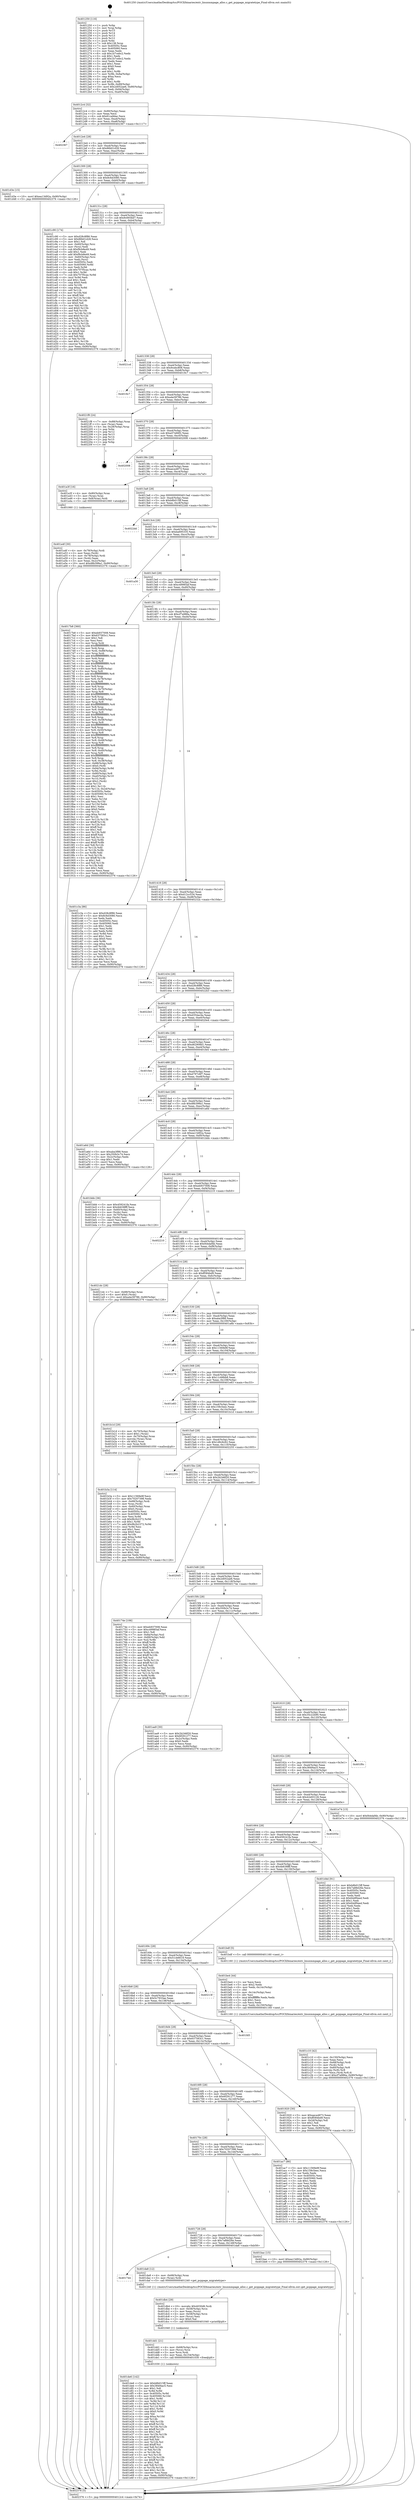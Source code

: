 digraph "0x401250" {
  label = "0x401250 (/mnt/c/Users/mathe/Desktop/tcc/POCII/binaries/extr_linuxmmpage_alloc.c_get_pcppage_migratetype_Final-ollvm.out::main(0))"
  labelloc = "t"
  node[shape=record]

  Entry [label="",width=0.3,height=0.3,shape=circle,fillcolor=black,style=filled]
  "0x4012c4" [label="{
     0x4012c4 [32]\l
     | [instrs]\l
     &nbsp;&nbsp;0x4012c4 \<+6\>: mov -0x90(%rbp),%eax\l
     &nbsp;&nbsp;0x4012ca \<+2\>: mov %eax,%ecx\l
     &nbsp;&nbsp;0x4012cc \<+6\>: sub $0x81ca9dac,%ecx\l
     &nbsp;&nbsp;0x4012d2 \<+6\>: mov %eax,-0xa4(%rbp)\l
     &nbsp;&nbsp;0x4012d8 \<+6\>: mov %ecx,-0xa8(%rbp)\l
     &nbsp;&nbsp;0x4012de \<+6\>: je 0000000000402367 \<main+0x1117\>\l
  }"]
  "0x402367" [label="{
     0x402367\l
  }", style=dashed]
  "0x4012e4" [label="{
     0x4012e4 [28]\l
     | [instrs]\l
     &nbsp;&nbsp;0x4012e4 \<+5\>: jmp 00000000004012e9 \<main+0x99\>\l
     &nbsp;&nbsp;0x4012e9 \<+6\>: mov -0xa4(%rbp),%eax\l
     &nbsp;&nbsp;0x4012ef \<+5\>: sub $0x86b01d28,%eax\l
     &nbsp;&nbsp;0x4012f4 \<+6\>: mov %eax,-0xac(%rbp)\l
     &nbsp;&nbsp;0x4012fa \<+6\>: je 0000000000401d3e \<main+0xaee\>\l
  }"]
  Exit [label="",width=0.3,height=0.3,shape=circle,fillcolor=black,style=filled,peripheries=2]
  "0x401d3e" [label="{
     0x401d3e [15]\l
     | [instrs]\l
     &nbsp;&nbsp;0x401d3e \<+10\>: movl $0xea13d92a,-0x90(%rbp)\l
     &nbsp;&nbsp;0x401d48 \<+5\>: jmp 0000000000402376 \<main+0x1126\>\l
  }"]
  "0x401300" [label="{
     0x401300 [28]\l
     | [instrs]\l
     &nbsp;&nbsp;0x401300 \<+5\>: jmp 0000000000401305 \<main+0xb5\>\l
     &nbsp;&nbsp;0x401305 \<+6\>: mov -0xa4(%rbp),%eax\l
     &nbsp;&nbsp;0x40130b \<+5\>: sub $0x8c6d3080,%eax\l
     &nbsp;&nbsp;0x401310 \<+6\>: mov %eax,-0xb0(%rbp)\l
     &nbsp;&nbsp;0x401316 \<+6\>: je 0000000000401c90 \<main+0xa40\>\l
  }"]
  "0x401de6" [label="{
     0x401de6 [142]\l
     | [instrs]\l
     &nbsp;&nbsp;0x401de6 \<+5\>: mov $0xb8b015ff,%eax\l
     &nbsp;&nbsp;0x401deb \<+5\>: mov $0x384f4ac5,%esi\l
     &nbsp;&nbsp;0x401df0 \<+2\>: mov $0x1,%dl\l
     &nbsp;&nbsp;0x401df2 \<+3\>: xor %r8d,%r8d\l
     &nbsp;&nbsp;0x401df5 \<+8\>: mov 0x40505c,%r9d\l
     &nbsp;&nbsp;0x401dfd \<+8\>: mov 0x405060,%r10d\l
     &nbsp;&nbsp;0x401e05 \<+4\>: sub $0x1,%r8d\l
     &nbsp;&nbsp;0x401e09 \<+3\>: mov %r9d,%r11d\l
     &nbsp;&nbsp;0x401e0c \<+3\>: add %r8d,%r11d\l
     &nbsp;&nbsp;0x401e0f \<+4\>: imul %r11d,%r9d\l
     &nbsp;&nbsp;0x401e13 \<+4\>: and $0x1,%r9d\l
     &nbsp;&nbsp;0x401e17 \<+4\>: cmp $0x0,%r9d\l
     &nbsp;&nbsp;0x401e1b \<+3\>: sete %bl\l
     &nbsp;&nbsp;0x401e1e \<+4\>: cmp $0xa,%r10d\l
     &nbsp;&nbsp;0x401e22 \<+4\>: setl %r14b\l
     &nbsp;&nbsp;0x401e26 \<+3\>: mov %bl,%r15b\l
     &nbsp;&nbsp;0x401e29 \<+4\>: xor $0xff,%r15b\l
     &nbsp;&nbsp;0x401e2d \<+3\>: mov %r14b,%r12b\l
     &nbsp;&nbsp;0x401e30 \<+4\>: xor $0xff,%r12b\l
     &nbsp;&nbsp;0x401e34 \<+3\>: xor $0x1,%dl\l
     &nbsp;&nbsp;0x401e37 \<+3\>: mov %r15b,%r13b\l
     &nbsp;&nbsp;0x401e3a \<+4\>: and $0xff,%r13b\l
     &nbsp;&nbsp;0x401e3e \<+2\>: and %dl,%bl\l
     &nbsp;&nbsp;0x401e40 \<+3\>: mov %r12b,%cl\l
     &nbsp;&nbsp;0x401e43 \<+3\>: and $0xff,%cl\l
     &nbsp;&nbsp;0x401e46 \<+3\>: and %dl,%r14b\l
     &nbsp;&nbsp;0x401e49 \<+3\>: or %bl,%r13b\l
     &nbsp;&nbsp;0x401e4c \<+3\>: or %r14b,%cl\l
     &nbsp;&nbsp;0x401e4f \<+3\>: xor %cl,%r13b\l
     &nbsp;&nbsp;0x401e52 \<+3\>: or %r12b,%r15b\l
     &nbsp;&nbsp;0x401e55 \<+4\>: xor $0xff,%r15b\l
     &nbsp;&nbsp;0x401e59 \<+3\>: or $0x1,%dl\l
     &nbsp;&nbsp;0x401e5c \<+3\>: and %dl,%r15b\l
     &nbsp;&nbsp;0x401e5f \<+3\>: or %r15b,%r13b\l
     &nbsp;&nbsp;0x401e62 \<+4\>: test $0x1,%r13b\l
     &nbsp;&nbsp;0x401e66 \<+3\>: cmovne %esi,%eax\l
     &nbsp;&nbsp;0x401e69 \<+6\>: mov %eax,-0x90(%rbp)\l
     &nbsp;&nbsp;0x401e6f \<+5\>: jmp 0000000000402376 \<main+0x1126\>\l
  }"]
  "0x401c90" [label="{
     0x401c90 [174]\l
     | [instrs]\l
     &nbsp;&nbsp;0x401c90 \<+5\>: mov $0xd28c8f86,%eax\l
     &nbsp;&nbsp;0x401c95 \<+5\>: mov $0x86b01d28,%ecx\l
     &nbsp;&nbsp;0x401c9a \<+2\>: mov $0x1,%dl\l
     &nbsp;&nbsp;0x401c9c \<+4\>: mov -0x60(%rbp),%rsi\l
     &nbsp;&nbsp;0x401ca0 \<+2\>: mov (%rsi),%edi\l
     &nbsp;&nbsp;0x401ca2 \<+6\>: sub $0xf9cb8e49,%edi\l
     &nbsp;&nbsp;0x401ca8 \<+3\>: add $0x1,%edi\l
     &nbsp;&nbsp;0x401cab \<+6\>: add $0xf9cb8e49,%edi\l
     &nbsp;&nbsp;0x401cb1 \<+4\>: mov -0x60(%rbp),%rsi\l
     &nbsp;&nbsp;0x401cb5 \<+2\>: mov %edi,(%rsi)\l
     &nbsp;&nbsp;0x401cb7 \<+7\>: mov 0x40505c,%edi\l
     &nbsp;&nbsp;0x401cbe \<+8\>: mov 0x405060,%r8d\l
     &nbsp;&nbsp;0x401cc6 \<+3\>: mov %edi,%r9d\l
     &nbsp;&nbsp;0x401cc9 \<+7\>: add $0x707f5cac,%r9d\l
     &nbsp;&nbsp;0x401cd0 \<+4\>: sub $0x1,%r9d\l
     &nbsp;&nbsp;0x401cd4 \<+7\>: sub $0x707f5cac,%r9d\l
     &nbsp;&nbsp;0x401cdb \<+4\>: imul %r9d,%edi\l
     &nbsp;&nbsp;0x401cdf \<+3\>: and $0x1,%edi\l
     &nbsp;&nbsp;0x401ce2 \<+3\>: cmp $0x0,%edi\l
     &nbsp;&nbsp;0x401ce5 \<+4\>: sete %r10b\l
     &nbsp;&nbsp;0x401ce9 \<+4\>: cmp $0xa,%r8d\l
     &nbsp;&nbsp;0x401ced \<+4\>: setl %r11b\l
     &nbsp;&nbsp;0x401cf1 \<+3\>: mov %r10b,%bl\l
     &nbsp;&nbsp;0x401cf4 \<+3\>: xor $0xff,%bl\l
     &nbsp;&nbsp;0x401cf7 \<+3\>: mov %r11b,%r14b\l
     &nbsp;&nbsp;0x401cfa \<+4\>: xor $0xff,%r14b\l
     &nbsp;&nbsp;0x401cfe \<+3\>: xor $0x0,%dl\l
     &nbsp;&nbsp;0x401d01 \<+3\>: mov %bl,%r15b\l
     &nbsp;&nbsp;0x401d04 \<+4\>: and $0x0,%r15b\l
     &nbsp;&nbsp;0x401d08 \<+3\>: and %dl,%r10b\l
     &nbsp;&nbsp;0x401d0b \<+3\>: mov %r14b,%r12b\l
     &nbsp;&nbsp;0x401d0e \<+4\>: and $0x0,%r12b\l
     &nbsp;&nbsp;0x401d12 \<+3\>: and %dl,%r11b\l
     &nbsp;&nbsp;0x401d15 \<+3\>: or %r10b,%r15b\l
     &nbsp;&nbsp;0x401d18 \<+3\>: or %r11b,%r12b\l
     &nbsp;&nbsp;0x401d1b \<+3\>: xor %r12b,%r15b\l
     &nbsp;&nbsp;0x401d1e \<+3\>: or %r14b,%bl\l
     &nbsp;&nbsp;0x401d21 \<+3\>: xor $0xff,%bl\l
     &nbsp;&nbsp;0x401d24 \<+3\>: or $0x0,%dl\l
     &nbsp;&nbsp;0x401d27 \<+2\>: and %dl,%bl\l
     &nbsp;&nbsp;0x401d29 \<+3\>: or %bl,%r15b\l
     &nbsp;&nbsp;0x401d2c \<+4\>: test $0x1,%r15b\l
     &nbsp;&nbsp;0x401d30 \<+3\>: cmovne %ecx,%eax\l
     &nbsp;&nbsp;0x401d33 \<+6\>: mov %eax,-0x90(%rbp)\l
     &nbsp;&nbsp;0x401d39 \<+5\>: jmp 0000000000402376 \<main+0x1126\>\l
  }"]
  "0x40131c" [label="{
     0x40131c [28]\l
     | [instrs]\l
     &nbsp;&nbsp;0x40131c \<+5\>: jmp 0000000000401321 \<main+0xd1\>\l
     &nbsp;&nbsp;0x401321 \<+6\>: mov -0xa4(%rbp),%eax\l
     &nbsp;&nbsp;0x401327 \<+5\>: sub $0x9c693bd7,%eax\l
     &nbsp;&nbsp;0x40132c \<+6\>: mov %eax,-0xb4(%rbp)\l
     &nbsp;&nbsp;0x401332 \<+6\>: je 00000000004021cd \<main+0xf7d\>\l
  }"]
  "0x401dd1" [label="{
     0x401dd1 [21]\l
     | [instrs]\l
     &nbsp;&nbsp;0x401dd1 \<+4\>: mov -0x68(%rbp),%rcx\l
     &nbsp;&nbsp;0x401dd5 \<+3\>: mov (%rcx),%rcx\l
     &nbsp;&nbsp;0x401dd8 \<+3\>: mov %rcx,%rdi\l
     &nbsp;&nbsp;0x401ddb \<+6\>: mov %eax,-0x154(%rbp)\l
     &nbsp;&nbsp;0x401de1 \<+5\>: call 0000000000401030 \<free@plt\>\l
     | [calls]\l
     &nbsp;&nbsp;0x401030 \{1\} (unknown)\l
  }"]
  "0x4021cd" [label="{
     0x4021cd\l
  }", style=dashed]
  "0x401338" [label="{
     0x401338 [28]\l
     | [instrs]\l
     &nbsp;&nbsp;0x401338 \<+5\>: jmp 000000000040133d \<main+0xed\>\l
     &nbsp;&nbsp;0x40133d \<+6\>: mov -0xa4(%rbp),%eax\l
     &nbsp;&nbsp;0x401343 \<+5\>: sub $0x9cebc808,%eax\l
     &nbsp;&nbsp;0x401348 \<+6\>: mov %eax,-0xb8(%rbp)\l
     &nbsp;&nbsp;0x40134e \<+6\>: je 00000000004019c7 \<main+0x777\>\l
  }"]
  "0x401db4" [label="{
     0x401db4 [29]\l
     | [instrs]\l
     &nbsp;&nbsp;0x401db4 \<+10\>: movabs $0x4030d6,%rdi\l
     &nbsp;&nbsp;0x401dbe \<+4\>: mov -0x58(%rbp),%rcx\l
     &nbsp;&nbsp;0x401dc2 \<+2\>: mov %eax,(%rcx)\l
     &nbsp;&nbsp;0x401dc4 \<+4\>: mov -0x58(%rbp),%rcx\l
     &nbsp;&nbsp;0x401dc8 \<+2\>: mov (%rcx),%esi\l
     &nbsp;&nbsp;0x401dca \<+2\>: mov $0x0,%al\l
     &nbsp;&nbsp;0x401dcc \<+5\>: call 0000000000401040 \<printf@plt\>\l
     | [calls]\l
     &nbsp;&nbsp;0x401040 \{1\} (unknown)\l
  }"]
  "0x4019c7" [label="{
     0x4019c7\l
  }", style=dashed]
  "0x401354" [label="{
     0x401354 [28]\l
     | [instrs]\l
     &nbsp;&nbsp;0x401354 \<+5\>: jmp 0000000000401359 \<main+0x109\>\l
     &nbsp;&nbsp;0x401359 \<+6\>: mov -0xa4(%rbp),%eax\l
     &nbsp;&nbsp;0x40135f \<+5\>: sub $0xa4e39786,%eax\l
     &nbsp;&nbsp;0x401364 \<+6\>: mov %eax,-0xbc(%rbp)\l
     &nbsp;&nbsp;0x40136a \<+6\>: je 00000000004021f8 \<main+0xfa8\>\l
  }"]
  "0x401744" [label="{
     0x401744\l
  }", style=dashed]
  "0x4021f8" [label="{
     0x4021f8 [24]\l
     | [instrs]\l
     &nbsp;&nbsp;0x4021f8 \<+7\>: mov -0x88(%rbp),%rax\l
     &nbsp;&nbsp;0x4021ff \<+2\>: mov (%rax),%eax\l
     &nbsp;&nbsp;0x402201 \<+4\>: lea -0x28(%rbp),%rsp\l
     &nbsp;&nbsp;0x402205 \<+1\>: pop %rbx\l
     &nbsp;&nbsp;0x402206 \<+2\>: pop %r12\l
     &nbsp;&nbsp;0x402208 \<+2\>: pop %r13\l
     &nbsp;&nbsp;0x40220a \<+2\>: pop %r14\l
     &nbsp;&nbsp;0x40220c \<+2\>: pop %r15\l
     &nbsp;&nbsp;0x40220e \<+1\>: pop %rbp\l
     &nbsp;&nbsp;0x40220f \<+1\>: ret\l
  }"]
  "0x401370" [label="{
     0x401370 [28]\l
     | [instrs]\l
     &nbsp;&nbsp;0x401370 \<+5\>: jmp 0000000000401375 \<main+0x125\>\l
     &nbsp;&nbsp;0x401375 \<+6\>: mov -0xa4(%rbp),%eax\l
     &nbsp;&nbsp;0x40137b \<+5\>: sub $0xa57e66f2,%eax\l
     &nbsp;&nbsp;0x401380 \<+6\>: mov %eax,-0xc0(%rbp)\l
     &nbsp;&nbsp;0x401386 \<+6\>: je 0000000000402008 \<main+0xdb8\>\l
  }"]
  "0x401da8" [label="{
     0x401da8 [12]\l
     | [instrs]\l
     &nbsp;&nbsp;0x401da8 \<+4\>: mov -0x68(%rbp),%rax\l
     &nbsp;&nbsp;0x401dac \<+3\>: mov (%rax),%rdi\l
     &nbsp;&nbsp;0x401daf \<+5\>: call 0000000000401240 \<get_pcppage_migratetype\>\l
     | [calls]\l
     &nbsp;&nbsp;0x401240 \{1\} (/mnt/c/Users/mathe/Desktop/tcc/POCII/binaries/extr_linuxmmpage_alloc.c_get_pcppage_migratetype_Final-ollvm.out::get_pcppage_migratetype)\l
  }"]
  "0x402008" [label="{
     0x402008\l
  }", style=dashed]
  "0x40138c" [label="{
     0x40138c [28]\l
     | [instrs]\l
     &nbsp;&nbsp;0x40138c \<+5\>: jmp 0000000000401391 \<main+0x141\>\l
     &nbsp;&nbsp;0x401391 \<+6\>: mov -0xa4(%rbp),%eax\l
     &nbsp;&nbsp;0x401397 \<+5\>: sub $0xaeca4873,%eax\l
     &nbsp;&nbsp;0x40139c \<+6\>: mov %eax,-0xc4(%rbp)\l
     &nbsp;&nbsp;0x4013a2 \<+6\>: je 0000000000401a3f \<main+0x7ef\>\l
  }"]
  "0x401c10" [label="{
     0x401c10 [42]\l
     | [instrs]\l
     &nbsp;&nbsp;0x401c10 \<+6\>: mov -0x150(%rbp),%ecx\l
     &nbsp;&nbsp;0x401c16 \<+3\>: imul %eax,%ecx\l
     &nbsp;&nbsp;0x401c19 \<+4\>: mov -0x68(%rbp),%rdi\l
     &nbsp;&nbsp;0x401c1d \<+3\>: mov (%rdi),%rdi\l
     &nbsp;&nbsp;0x401c20 \<+4\>: mov -0x60(%rbp),%r8\l
     &nbsp;&nbsp;0x401c24 \<+3\>: movslq (%r8),%r8\l
     &nbsp;&nbsp;0x401c27 \<+4\>: mov %ecx,(%rdi,%r8,4)\l
     &nbsp;&nbsp;0x401c2b \<+10\>: movl $0xcf7a986a,-0x90(%rbp)\l
     &nbsp;&nbsp;0x401c35 \<+5\>: jmp 0000000000402376 \<main+0x1126\>\l
  }"]
  "0x401a3f" [label="{
     0x401a3f [16]\l
     | [instrs]\l
     &nbsp;&nbsp;0x401a3f \<+4\>: mov -0x80(%rbp),%rax\l
     &nbsp;&nbsp;0x401a43 \<+3\>: mov (%rax),%rax\l
     &nbsp;&nbsp;0x401a46 \<+4\>: mov 0x8(%rax),%rdi\l
     &nbsp;&nbsp;0x401a4a \<+5\>: call 0000000000401060 \<atoi@plt\>\l
     | [calls]\l
     &nbsp;&nbsp;0x401060 \{1\} (unknown)\l
  }"]
  "0x4013a8" [label="{
     0x4013a8 [28]\l
     | [instrs]\l
     &nbsp;&nbsp;0x4013a8 \<+5\>: jmp 00000000004013ad \<main+0x15d\>\l
     &nbsp;&nbsp;0x4013ad \<+6\>: mov -0xa4(%rbp),%eax\l
     &nbsp;&nbsp;0x4013b3 \<+5\>: sub $0xb8b015ff,%eax\l
     &nbsp;&nbsp;0x4013b8 \<+6\>: mov %eax,-0xc8(%rbp)\l
     &nbsp;&nbsp;0x4013be \<+6\>: je 00000000004022dd \<main+0x108d\>\l
  }"]
  "0x401be4" [label="{
     0x401be4 [44]\l
     | [instrs]\l
     &nbsp;&nbsp;0x401be4 \<+2\>: xor %ecx,%ecx\l
     &nbsp;&nbsp;0x401be6 \<+5\>: mov $0x2,%edx\l
     &nbsp;&nbsp;0x401beb \<+6\>: mov %edx,-0x14c(%rbp)\l
     &nbsp;&nbsp;0x401bf1 \<+1\>: cltd\l
     &nbsp;&nbsp;0x401bf2 \<+6\>: mov -0x14c(%rbp),%esi\l
     &nbsp;&nbsp;0x401bf8 \<+2\>: idiv %esi\l
     &nbsp;&nbsp;0x401bfa \<+6\>: imul $0xfffffffe,%edx,%edx\l
     &nbsp;&nbsp;0x401c00 \<+3\>: sub $0x1,%ecx\l
     &nbsp;&nbsp;0x401c03 \<+2\>: sub %ecx,%edx\l
     &nbsp;&nbsp;0x401c05 \<+6\>: mov %edx,-0x150(%rbp)\l
     &nbsp;&nbsp;0x401c0b \<+5\>: call 0000000000401160 \<next_i\>\l
     | [calls]\l
     &nbsp;&nbsp;0x401160 \{1\} (/mnt/c/Users/mathe/Desktop/tcc/POCII/binaries/extr_linuxmmpage_alloc.c_get_pcppage_migratetype_Final-ollvm.out::next_i)\l
  }"]
  "0x4022dd" [label="{
     0x4022dd\l
  }", style=dashed]
  "0x4013c4" [label="{
     0x4013c4 [28]\l
     | [instrs]\l
     &nbsp;&nbsp;0x4013c4 \<+5\>: jmp 00000000004013c9 \<main+0x179\>\l
     &nbsp;&nbsp;0x4013c9 \<+6\>: mov -0xa4(%rbp),%eax\l
     &nbsp;&nbsp;0x4013cf \<+5\>: sub $0xba695335,%eax\l
     &nbsp;&nbsp;0x4013d4 \<+6\>: mov %eax,-0xcc(%rbp)\l
     &nbsp;&nbsp;0x4013da \<+6\>: je 0000000000401a30 \<main+0x7e0\>\l
  }"]
  "0x401728" [label="{
     0x401728 [28]\l
     | [instrs]\l
     &nbsp;&nbsp;0x401728 \<+5\>: jmp 000000000040172d \<main+0x4dd\>\l
     &nbsp;&nbsp;0x40172d \<+6\>: mov -0xa4(%rbp),%eax\l
     &nbsp;&nbsp;0x401733 \<+5\>: sub $0x7a88d26e,%eax\l
     &nbsp;&nbsp;0x401738 \<+6\>: mov %eax,-0x148(%rbp)\l
     &nbsp;&nbsp;0x40173e \<+6\>: je 0000000000401da8 \<main+0xb58\>\l
  }"]
  "0x401a30" [label="{
     0x401a30\l
  }", style=dashed]
  "0x4013e0" [label="{
     0x4013e0 [28]\l
     | [instrs]\l
     &nbsp;&nbsp;0x4013e0 \<+5\>: jmp 00000000004013e5 \<main+0x195\>\l
     &nbsp;&nbsp;0x4013e5 \<+6\>: mov -0xa4(%rbp),%eax\l
     &nbsp;&nbsp;0x4013eb \<+5\>: sub $0xc49985af,%eax\l
     &nbsp;&nbsp;0x4013f0 \<+6\>: mov %eax,-0xd0(%rbp)\l
     &nbsp;&nbsp;0x4013f6 \<+6\>: je 00000000004017b8 \<main+0x568\>\l
  }"]
  "0x401bac" [label="{
     0x401bac [15]\l
     | [instrs]\l
     &nbsp;&nbsp;0x401bac \<+10\>: movl $0xea13d92a,-0x90(%rbp)\l
     &nbsp;&nbsp;0x401bb6 \<+5\>: jmp 0000000000402376 \<main+0x1126\>\l
  }"]
  "0x4017b8" [label="{
     0x4017b8 [360]\l
     | [instrs]\l
     &nbsp;&nbsp;0x4017b8 \<+5\>: mov $0xeb937008,%eax\l
     &nbsp;&nbsp;0x4017bd \<+5\>: mov $0x637583c1,%ecx\l
     &nbsp;&nbsp;0x4017c2 \<+2\>: mov $0x1,%dl\l
     &nbsp;&nbsp;0x4017c4 \<+2\>: xor %esi,%esi\l
     &nbsp;&nbsp;0x4017c6 \<+3\>: mov %rsp,%rdi\l
     &nbsp;&nbsp;0x4017c9 \<+4\>: add $0xfffffffffffffff0,%rdi\l
     &nbsp;&nbsp;0x4017cd \<+3\>: mov %rdi,%rsp\l
     &nbsp;&nbsp;0x4017d0 \<+7\>: mov %rdi,-0x88(%rbp)\l
     &nbsp;&nbsp;0x4017d7 \<+3\>: mov %rsp,%rdi\l
     &nbsp;&nbsp;0x4017da \<+4\>: add $0xfffffffffffffff0,%rdi\l
     &nbsp;&nbsp;0x4017de \<+3\>: mov %rdi,%rsp\l
     &nbsp;&nbsp;0x4017e1 \<+3\>: mov %rsp,%r8\l
     &nbsp;&nbsp;0x4017e4 \<+4\>: add $0xfffffffffffffff0,%r8\l
     &nbsp;&nbsp;0x4017e8 \<+3\>: mov %r8,%rsp\l
     &nbsp;&nbsp;0x4017eb \<+4\>: mov %r8,-0x80(%rbp)\l
     &nbsp;&nbsp;0x4017ef \<+3\>: mov %rsp,%r8\l
     &nbsp;&nbsp;0x4017f2 \<+4\>: add $0xfffffffffffffff0,%r8\l
     &nbsp;&nbsp;0x4017f6 \<+3\>: mov %r8,%rsp\l
     &nbsp;&nbsp;0x4017f9 \<+4\>: mov %r8,-0x78(%rbp)\l
     &nbsp;&nbsp;0x4017fd \<+3\>: mov %rsp,%r8\l
     &nbsp;&nbsp;0x401800 \<+4\>: add $0xfffffffffffffff0,%r8\l
     &nbsp;&nbsp;0x401804 \<+3\>: mov %r8,%rsp\l
     &nbsp;&nbsp;0x401807 \<+4\>: mov %r8,-0x70(%rbp)\l
     &nbsp;&nbsp;0x40180b \<+3\>: mov %rsp,%r8\l
     &nbsp;&nbsp;0x40180e \<+4\>: add $0xfffffffffffffff0,%r8\l
     &nbsp;&nbsp;0x401812 \<+3\>: mov %r8,%rsp\l
     &nbsp;&nbsp;0x401815 \<+4\>: mov %r8,-0x68(%rbp)\l
     &nbsp;&nbsp;0x401819 \<+3\>: mov %rsp,%r8\l
     &nbsp;&nbsp;0x40181c \<+4\>: add $0xfffffffffffffff0,%r8\l
     &nbsp;&nbsp;0x401820 \<+3\>: mov %r8,%rsp\l
     &nbsp;&nbsp;0x401823 \<+4\>: mov %r8,-0x60(%rbp)\l
     &nbsp;&nbsp;0x401827 \<+3\>: mov %rsp,%r8\l
     &nbsp;&nbsp;0x40182a \<+4\>: add $0xfffffffffffffff0,%r8\l
     &nbsp;&nbsp;0x40182e \<+3\>: mov %r8,%rsp\l
     &nbsp;&nbsp;0x401831 \<+4\>: mov %r8,-0x58(%rbp)\l
     &nbsp;&nbsp;0x401835 \<+3\>: mov %rsp,%r8\l
     &nbsp;&nbsp;0x401838 \<+4\>: add $0xfffffffffffffff0,%r8\l
     &nbsp;&nbsp;0x40183c \<+3\>: mov %r8,%rsp\l
     &nbsp;&nbsp;0x40183f \<+4\>: mov %r8,-0x50(%rbp)\l
     &nbsp;&nbsp;0x401843 \<+3\>: mov %rsp,%r8\l
     &nbsp;&nbsp;0x401846 \<+4\>: add $0xfffffffffffffff0,%r8\l
     &nbsp;&nbsp;0x40184a \<+3\>: mov %r8,%rsp\l
     &nbsp;&nbsp;0x40184d \<+4\>: mov %r8,-0x48(%rbp)\l
     &nbsp;&nbsp;0x401851 \<+3\>: mov %rsp,%r8\l
     &nbsp;&nbsp;0x401854 \<+4\>: add $0xfffffffffffffff0,%r8\l
     &nbsp;&nbsp;0x401858 \<+3\>: mov %r8,%rsp\l
     &nbsp;&nbsp;0x40185b \<+4\>: mov %r8,-0x40(%rbp)\l
     &nbsp;&nbsp;0x40185f \<+3\>: mov %rsp,%r8\l
     &nbsp;&nbsp;0x401862 \<+4\>: add $0xfffffffffffffff0,%r8\l
     &nbsp;&nbsp;0x401866 \<+3\>: mov %r8,%rsp\l
     &nbsp;&nbsp;0x401869 \<+4\>: mov %r8,-0x38(%rbp)\l
     &nbsp;&nbsp;0x40186d \<+7\>: mov -0x88(%rbp),%r8\l
     &nbsp;&nbsp;0x401874 \<+7\>: movl $0x0,(%r8)\l
     &nbsp;&nbsp;0x40187b \<+7\>: mov -0x94(%rbp),%r9d\l
     &nbsp;&nbsp;0x401882 \<+3\>: mov %r9d,(%rdi)\l
     &nbsp;&nbsp;0x401885 \<+4\>: mov -0x80(%rbp),%r8\l
     &nbsp;&nbsp;0x401889 \<+7\>: mov -0xa0(%rbp),%r10\l
     &nbsp;&nbsp;0x401890 \<+3\>: mov %r10,(%r8)\l
     &nbsp;&nbsp;0x401893 \<+3\>: cmpl $0x2,(%rdi)\l
     &nbsp;&nbsp;0x401896 \<+4\>: setne %r11b\l
     &nbsp;&nbsp;0x40189a \<+4\>: and $0x1,%r11b\l
     &nbsp;&nbsp;0x40189e \<+4\>: mov %r11b,-0x2d(%rbp)\l
     &nbsp;&nbsp;0x4018a2 \<+7\>: mov 0x40505c,%ebx\l
     &nbsp;&nbsp;0x4018a9 \<+8\>: mov 0x405060,%r14d\l
     &nbsp;&nbsp;0x4018b1 \<+3\>: sub $0x1,%esi\l
     &nbsp;&nbsp;0x4018b4 \<+3\>: mov %ebx,%r15d\l
     &nbsp;&nbsp;0x4018b7 \<+3\>: add %esi,%r15d\l
     &nbsp;&nbsp;0x4018ba \<+4\>: imul %r15d,%ebx\l
     &nbsp;&nbsp;0x4018be \<+3\>: and $0x1,%ebx\l
     &nbsp;&nbsp;0x4018c1 \<+3\>: cmp $0x0,%ebx\l
     &nbsp;&nbsp;0x4018c4 \<+4\>: sete %r11b\l
     &nbsp;&nbsp;0x4018c8 \<+4\>: cmp $0xa,%r14d\l
     &nbsp;&nbsp;0x4018cc \<+4\>: setl %r12b\l
     &nbsp;&nbsp;0x4018d0 \<+3\>: mov %r11b,%r13b\l
     &nbsp;&nbsp;0x4018d3 \<+4\>: xor $0xff,%r13b\l
     &nbsp;&nbsp;0x4018d7 \<+3\>: mov %r12b,%sil\l
     &nbsp;&nbsp;0x4018da \<+4\>: xor $0xff,%sil\l
     &nbsp;&nbsp;0x4018de \<+3\>: xor $0x1,%dl\l
     &nbsp;&nbsp;0x4018e1 \<+3\>: mov %r13b,%dil\l
     &nbsp;&nbsp;0x4018e4 \<+4\>: and $0xff,%dil\l
     &nbsp;&nbsp;0x4018e8 \<+3\>: and %dl,%r11b\l
     &nbsp;&nbsp;0x4018eb \<+3\>: mov %sil,%r8b\l
     &nbsp;&nbsp;0x4018ee \<+4\>: and $0xff,%r8b\l
     &nbsp;&nbsp;0x4018f2 \<+3\>: and %dl,%r12b\l
     &nbsp;&nbsp;0x4018f5 \<+3\>: or %r11b,%dil\l
     &nbsp;&nbsp;0x4018f8 \<+3\>: or %r12b,%r8b\l
     &nbsp;&nbsp;0x4018fb \<+3\>: xor %r8b,%dil\l
     &nbsp;&nbsp;0x4018fe \<+3\>: or %sil,%r13b\l
     &nbsp;&nbsp;0x401901 \<+4\>: xor $0xff,%r13b\l
     &nbsp;&nbsp;0x401905 \<+3\>: or $0x1,%dl\l
     &nbsp;&nbsp;0x401908 \<+3\>: and %dl,%r13b\l
     &nbsp;&nbsp;0x40190b \<+3\>: or %r13b,%dil\l
     &nbsp;&nbsp;0x40190e \<+4\>: test $0x1,%dil\l
     &nbsp;&nbsp;0x401912 \<+3\>: cmovne %ecx,%eax\l
     &nbsp;&nbsp;0x401915 \<+6\>: mov %eax,-0x90(%rbp)\l
     &nbsp;&nbsp;0x40191b \<+5\>: jmp 0000000000402376 \<main+0x1126\>\l
  }"]
  "0x4013fc" [label="{
     0x4013fc [28]\l
     | [instrs]\l
     &nbsp;&nbsp;0x4013fc \<+5\>: jmp 0000000000401401 \<main+0x1b1\>\l
     &nbsp;&nbsp;0x401401 \<+6\>: mov -0xa4(%rbp),%eax\l
     &nbsp;&nbsp;0x401407 \<+5\>: sub $0xcf7a986a,%eax\l
     &nbsp;&nbsp;0x40140c \<+6\>: mov %eax,-0xd4(%rbp)\l
     &nbsp;&nbsp;0x401412 \<+6\>: je 0000000000401c3a \<main+0x9ea\>\l
  }"]
  "0x401b3a" [label="{
     0x401b3a [114]\l
     | [instrs]\l
     &nbsp;&nbsp;0x401b3a \<+5\>: mov $0x11569e9f,%ecx\l
     &nbsp;&nbsp;0x401b3f \<+5\>: mov $0x70207398,%edx\l
     &nbsp;&nbsp;0x401b44 \<+4\>: mov -0x68(%rbp),%rdi\l
     &nbsp;&nbsp;0x401b48 \<+3\>: mov %rax,(%rdi)\l
     &nbsp;&nbsp;0x401b4b \<+4\>: mov -0x60(%rbp),%rax\l
     &nbsp;&nbsp;0x401b4f \<+6\>: movl $0x0,(%rax)\l
     &nbsp;&nbsp;0x401b55 \<+7\>: mov 0x40505c,%esi\l
     &nbsp;&nbsp;0x401b5c \<+8\>: mov 0x405060,%r8d\l
     &nbsp;&nbsp;0x401b64 \<+3\>: mov %esi,%r9d\l
     &nbsp;&nbsp;0x401b67 \<+7\>: sub $0x9b2b2372,%r9d\l
     &nbsp;&nbsp;0x401b6e \<+4\>: sub $0x1,%r9d\l
     &nbsp;&nbsp;0x401b72 \<+7\>: add $0x9b2b2372,%r9d\l
     &nbsp;&nbsp;0x401b79 \<+4\>: imul %r9d,%esi\l
     &nbsp;&nbsp;0x401b7d \<+3\>: and $0x1,%esi\l
     &nbsp;&nbsp;0x401b80 \<+3\>: cmp $0x0,%esi\l
     &nbsp;&nbsp;0x401b83 \<+4\>: sete %r10b\l
     &nbsp;&nbsp;0x401b87 \<+4\>: cmp $0xa,%r8d\l
     &nbsp;&nbsp;0x401b8b \<+4\>: setl %r11b\l
     &nbsp;&nbsp;0x401b8f \<+3\>: mov %r10b,%bl\l
     &nbsp;&nbsp;0x401b92 \<+3\>: and %r11b,%bl\l
     &nbsp;&nbsp;0x401b95 \<+3\>: xor %r11b,%r10b\l
     &nbsp;&nbsp;0x401b98 \<+3\>: or %r10b,%bl\l
     &nbsp;&nbsp;0x401b9b \<+3\>: test $0x1,%bl\l
     &nbsp;&nbsp;0x401b9e \<+3\>: cmovne %edx,%ecx\l
     &nbsp;&nbsp;0x401ba1 \<+6\>: mov %ecx,-0x90(%rbp)\l
     &nbsp;&nbsp;0x401ba7 \<+5\>: jmp 0000000000402376 \<main+0x1126\>\l
  }"]
  "0x401c3a" [label="{
     0x401c3a [86]\l
     | [instrs]\l
     &nbsp;&nbsp;0x401c3a \<+5\>: mov $0xd28c8f86,%eax\l
     &nbsp;&nbsp;0x401c3f \<+5\>: mov $0x8c6d3080,%ecx\l
     &nbsp;&nbsp;0x401c44 \<+2\>: xor %edx,%edx\l
     &nbsp;&nbsp;0x401c46 \<+7\>: mov 0x40505c,%esi\l
     &nbsp;&nbsp;0x401c4d \<+7\>: mov 0x405060,%edi\l
     &nbsp;&nbsp;0x401c54 \<+3\>: sub $0x1,%edx\l
     &nbsp;&nbsp;0x401c57 \<+3\>: mov %esi,%r8d\l
     &nbsp;&nbsp;0x401c5a \<+3\>: add %edx,%r8d\l
     &nbsp;&nbsp;0x401c5d \<+4\>: imul %r8d,%esi\l
     &nbsp;&nbsp;0x401c61 \<+3\>: and $0x1,%esi\l
     &nbsp;&nbsp;0x401c64 \<+3\>: cmp $0x0,%esi\l
     &nbsp;&nbsp;0x401c67 \<+4\>: sete %r9b\l
     &nbsp;&nbsp;0x401c6b \<+3\>: cmp $0xa,%edi\l
     &nbsp;&nbsp;0x401c6e \<+4\>: setl %r10b\l
     &nbsp;&nbsp;0x401c72 \<+3\>: mov %r9b,%r11b\l
     &nbsp;&nbsp;0x401c75 \<+3\>: and %r10b,%r11b\l
     &nbsp;&nbsp;0x401c78 \<+3\>: xor %r10b,%r9b\l
     &nbsp;&nbsp;0x401c7b \<+3\>: or %r9b,%r11b\l
     &nbsp;&nbsp;0x401c7e \<+4\>: test $0x1,%r11b\l
     &nbsp;&nbsp;0x401c82 \<+3\>: cmovne %ecx,%eax\l
     &nbsp;&nbsp;0x401c85 \<+6\>: mov %eax,-0x90(%rbp)\l
     &nbsp;&nbsp;0x401c8b \<+5\>: jmp 0000000000402376 \<main+0x1126\>\l
  }"]
  "0x401418" [label="{
     0x401418 [28]\l
     | [instrs]\l
     &nbsp;&nbsp;0x401418 \<+5\>: jmp 000000000040141d \<main+0x1cd\>\l
     &nbsp;&nbsp;0x40141d \<+6\>: mov -0xa4(%rbp),%eax\l
     &nbsp;&nbsp;0x401423 \<+5\>: sub $0xd12cc534,%eax\l
     &nbsp;&nbsp;0x401428 \<+6\>: mov %eax,-0xd8(%rbp)\l
     &nbsp;&nbsp;0x40142e \<+6\>: je 000000000040232a \<main+0x10da\>\l
  }"]
  "0x40170c" [label="{
     0x40170c [28]\l
     | [instrs]\l
     &nbsp;&nbsp;0x40170c \<+5\>: jmp 0000000000401711 \<main+0x4c1\>\l
     &nbsp;&nbsp;0x401711 \<+6\>: mov -0xa4(%rbp),%eax\l
     &nbsp;&nbsp;0x401717 \<+5\>: sub $0x70207398,%eax\l
     &nbsp;&nbsp;0x40171c \<+6\>: mov %eax,-0x144(%rbp)\l
     &nbsp;&nbsp;0x401722 \<+6\>: je 0000000000401bac \<main+0x95c\>\l
  }"]
  "0x40232a" [label="{
     0x40232a\l
  }", style=dashed]
  "0x401434" [label="{
     0x401434 [28]\l
     | [instrs]\l
     &nbsp;&nbsp;0x401434 \<+5\>: jmp 0000000000401439 \<main+0x1e9\>\l
     &nbsp;&nbsp;0x401439 \<+6\>: mov -0xa4(%rbp),%eax\l
     &nbsp;&nbsp;0x40143f \<+5\>: sub $0xd28c8f86,%eax\l
     &nbsp;&nbsp;0x401444 \<+6\>: mov %eax,-0xdc(%rbp)\l
     &nbsp;&nbsp;0x40144a \<+6\>: je 00000000004022b3 \<main+0x1063\>\l
  }"]
  "0x401ac7" [label="{
     0x401ac7 [86]\l
     | [instrs]\l
     &nbsp;&nbsp;0x401ac7 \<+5\>: mov $0x11569e9f,%eax\l
     &nbsp;&nbsp;0x401acc \<+5\>: mov $0x159c5eec,%ecx\l
     &nbsp;&nbsp;0x401ad1 \<+2\>: xor %edx,%edx\l
     &nbsp;&nbsp;0x401ad3 \<+7\>: mov 0x40505c,%esi\l
     &nbsp;&nbsp;0x401ada \<+7\>: mov 0x405060,%edi\l
     &nbsp;&nbsp;0x401ae1 \<+3\>: sub $0x1,%edx\l
     &nbsp;&nbsp;0x401ae4 \<+3\>: mov %esi,%r8d\l
     &nbsp;&nbsp;0x401ae7 \<+3\>: add %edx,%r8d\l
     &nbsp;&nbsp;0x401aea \<+4\>: imul %r8d,%esi\l
     &nbsp;&nbsp;0x401aee \<+3\>: and $0x1,%esi\l
     &nbsp;&nbsp;0x401af1 \<+3\>: cmp $0x0,%esi\l
     &nbsp;&nbsp;0x401af4 \<+4\>: sete %r9b\l
     &nbsp;&nbsp;0x401af8 \<+3\>: cmp $0xa,%edi\l
     &nbsp;&nbsp;0x401afb \<+4\>: setl %r10b\l
     &nbsp;&nbsp;0x401aff \<+3\>: mov %r9b,%r11b\l
     &nbsp;&nbsp;0x401b02 \<+3\>: and %r10b,%r11b\l
     &nbsp;&nbsp;0x401b05 \<+3\>: xor %r10b,%r9b\l
     &nbsp;&nbsp;0x401b08 \<+3\>: or %r9b,%r11b\l
     &nbsp;&nbsp;0x401b0b \<+4\>: test $0x1,%r11b\l
     &nbsp;&nbsp;0x401b0f \<+3\>: cmovne %ecx,%eax\l
     &nbsp;&nbsp;0x401b12 \<+6\>: mov %eax,-0x90(%rbp)\l
     &nbsp;&nbsp;0x401b18 \<+5\>: jmp 0000000000402376 \<main+0x1126\>\l
  }"]
  "0x4022b3" [label="{
     0x4022b3\l
  }", style=dashed]
  "0x401450" [label="{
     0x401450 [28]\l
     | [instrs]\l
     &nbsp;&nbsp;0x401450 \<+5\>: jmp 0000000000401455 \<main+0x205\>\l
     &nbsp;&nbsp;0x401455 \<+6\>: mov -0xa4(%rbp),%eax\l
     &nbsp;&nbsp;0x40145b \<+5\>: sub $0xd354ac4a,%eax\l
     &nbsp;&nbsp;0x401460 \<+6\>: mov %eax,-0xe0(%rbp)\l
     &nbsp;&nbsp;0x401466 \<+6\>: je 00000000004020e4 \<main+0xe94\>\l
  }"]
  "0x401a4f" [label="{
     0x401a4f [30]\l
     | [instrs]\l
     &nbsp;&nbsp;0x401a4f \<+4\>: mov -0x78(%rbp),%rdi\l
     &nbsp;&nbsp;0x401a53 \<+2\>: mov %eax,(%rdi)\l
     &nbsp;&nbsp;0x401a55 \<+4\>: mov -0x78(%rbp),%rdi\l
     &nbsp;&nbsp;0x401a59 \<+2\>: mov (%rdi),%eax\l
     &nbsp;&nbsp;0x401a5b \<+3\>: mov %eax,-0x2c(%rbp)\l
     &nbsp;&nbsp;0x401a5e \<+10\>: movl $0xd8b398a1,-0x90(%rbp)\l
     &nbsp;&nbsp;0x401a68 \<+5\>: jmp 0000000000402376 \<main+0x1126\>\l
  }"]
  "0x4020e4" [label="{
     0x4020e4\l
  }", style=dashed]
  "0x40146c" [label="{
     0x40146c [28]\l
     | [instrs]\l
     &nbsp;&nbsp;0x40146c \<+5\>: jmp 0000000000401471 \<main+0x221\>\l
     &nbsp;&nbsp;0x401471 \<+6\>: mov -0xa4(%rbp),%eax\l
     &nbsp;&nbsp;0x401477 \<+5\>: sub $0xd62908d1,%eax\l
     &nbsp;&nbsp;0x40147c \<+6\>: mov %eax,-0xe4(%rbp)\l
     &nbsp;&nbsp;0x401482 \<+6\>: je 0000000000401fe4 \<main+0xd94\>\l
  }"]
  "0x4016f0" [label="{
     0x4016f0 [28]\l
     | [instrs]\l
     &nbsp;&nbsp;0x4016f0 \<+5\>: jmp 00000000004016f5 \<main+0x4a5\>\l
     &nbsp;&nbsp;0x4016f5 \<+6\>: mov -0xa4(%rbp),%eax\l
     &nbsp;&nbsp;0x4016fb \<+5\>: sub $0x6f291277,%eax\l
     &nbsp;&nbsp;0x401700 \<+6\>: mov %eax,-0x140(%rbp)\l
     &nbsp;&nbsp;0x401706 \<+6\>: je 0000000000401ac7 \<main+0x877\>\l
  }"]
  "0x401fe4" [label="{
     0x401fe4\l
  }", style=dashed]
  "0x401488" [label="{
     0x401488 [28]\l
     | [instrs]\l
     &nbsp;&nbsp;0x401488 \<+5\>: jmp 000000000040148d \<main+0x23d\>\l
     &nbsp;&nbsp;0x40148d \<+6\>: mov -0xa4(%rbp),%eax\l
     &nbsp;&nbsp;0x401493 \<+5\>: sub $0xd797c6f7,%eax\l
     &nbsp;&nbsp;0x401498 \<+6\>: mov %eax,-0xe8(%rbp)\l
     &nbsp;&nbsp;0x40149e \<+6\>: je 0000000000402088 \<main+0xe38\>\l
  }"]
  "0x401920" [label="{
     0x401920 [30]\l
     | [instrs]\l
     &nbsp;&nbsp;0x401920 \<+5\>: mov $0xaeca4873,%eax\l
     &nbsp;&nbsp;0x401925 \<+5\>: mov $0xff384bd9,%ecx\l
     &nbsp;&nbsp;0x40192a \<+3\>: mov -0x2d(%rbp),%dl\l
     &nbsp;&nbsp;0x40192d \<+3\>: test $0x1,%dl\l
     &nbsp;&nbsp;0x401930 \<+3\>: cmovne %ecx,%eax\l
     &nbsp;&nbsp;0x401933 \<+6\>: mov %eax,-0x90(%rbp)\l
     &nbsp;&nbsp;0x401939 \<+5\>: jmp 0000000000402376 \<main+0x1126\>\l
  }"]
  "0x402088" [label="{
     0x402088\l
  }", style=dashed]
  "0x4014a4" [label="{
     0x4014a4 [28]\l
     | [instrs]\l
     &nbsp;&nbsp;0x4014a4 \<+5\>: jmp 00000000004014a9 \<main+0x259\>\l
     &nbsp;&nbsp;0x4014a9 \<+6\>: mov -0xa4(%rbp),%eax\l
     &nbsp;&nbsp;0x4014af \<+5\>: sub $0xd8b398a1,%eax\l
     &nbsp;&nbsp;0x4014b4 \<+6\>: mov %eax,-0xec(%rbp)\l
     &nbsp;&nbsp;0x4014ba \<+6\>: je 0000000000401a6d \<main+0x81d\>\l
  }"]
  "0x4016d4" [label="{
     0x4016d4 [28]\l
     | [instrs]\l
     &nbsp;&nbsp;0x4016d4 \<+5\>: jmp 00000000004016d9 \<main+0x489\>\l
     &nbsp;&nbsp;0x4016d9 \<+6\>: mov -0xa4(%rbp),%eax\l
     &nbsp;&nbsp;0x4016df \<+5\>: sub $0x637583c1,%eax\l
     &nbsp;&nbsp;0x4016e4 \<+6\>: mov %eax,-0x13c(%rbp)\l
     &nbsp;&nbsp;0x4016ea \<+6\>: je 0000000000401920 \<main+0x6d0\>\l
  }"]
  "0x401a6d" [label="{
     0x401a6d [30]\l
     | [instrs]\l
     &nbsp;&nbsp;0x401a6d \<+5\>: mov $0xaba3f88,%eax\l
     &nbsp;&nbsp;0x401a72 \<+5\>: mov $0x350b3c74,%ecx\l
     &nbsp;&nbsp;0x401a77 \<+3\>: mov -0x2c(%rbp),%edx\l
     &nbsp;&nbsp;0x401a7a \<+3\>: cmp $0x1,%edx\l
     &nbsp;&nbsp;0x401a7d \<+3\>: cmovl %ecx,%eax\l
     &nbsp;&nbsp;0x401a80 \<+6\>: mov %eax,-0x90(%rbp)\l
     &nbsp;&nbsp;0x401a86 \<+5\>: jmp 0000000000402376 \<main+0x1126\>\l
  }"]
  "0x4014c0" [label="{
     0x4014c0 [28]\l
     | [instrs]\l
     &nbsp;&nbsp;0x4014c0 \<+5\>: jmp 00000000004014c5 \<main+0x275\>\l
     &nbsp;&nbsp;0x4014c5 \<+6\>: mov -0xa4(%rbp),%eax\l
     &nbsp;&nbsp;0x4014cb \<+5\>: sub $0xea13d92a,%eax\l
     &nbsp;&nbsp;0x4014d0 \<+6\>: mov %eax,-0xf0(%rbp)\l
     &nbsp;&nbsp;0x4014d6 \<+6\>: je 0000000000401bbb \<main+0x96b\>\l
  }"]
  "0x401fd5" [label="{
     0x401fd5\l
  }", style=dashed]
  "0x401bbb" [label="{
     0x401bbb [36]\l
     | [instrs]\l
     &nbsp;&nbsp;0x401bbb \<+5\>: mov $0x459241fa,%eax\l
     &nbsp;&nbsp;0x401bc0 \<+5\>: mov $0x4b638fff,%ecx\l
     &nbsp;&nbsp;0x401bc5 \<+4\>: mov -0x60(%rbp),%rdx\l
     &nbsp;&nbsp;0x401bc9 \<+2\>: mov (%rdx),%esi\l
     &nbsp;&nbsp;0x401bcb \<+4\>: mov -0x70(%rbp),%rdx\l
     &nbsp;&nbsp;0x401bcf \<+2\>: cmp (%rdx),%esi\l
     &nbsp;&nbsp;0x401bd1 \<+3\>: cmovl %ecx,%eax\l
     &nbsp;&nbsp;0x401bd4 \<+6\>: mov %eax,-0x90(%rbp)\l
     &nbsp;&nbsp;0x401bda \<+5\>: jmp 0000000000402376 \<main+0x1126\>\l
  }"]
  "0x4014dc" [label="{
     0x4014dc [28]\l
     | [instrs]\l
     &nbsp;&nbsp;0x4014dc \<+5\>: jmp 00000000004014e1 \<main+0x291\>\l
     &nbsp;&nbsp;0x4014e1 \<+6\>: mov -0xa4(%rbp),%eax\l
     &nbsp;&nbsp;0x4014e7 \<+5\>: sub $0xeb937008,%eax\l
     &nbsp;&nbsp;0x4014ec \<+6\>: mov %eax,-0xf4(%rbp)\l
     &nbsp;&nbsp;0x4014f2 \<+6\>: je 0000000000402210 \<main+0xfc0\>\l
  }"]
  "0x4016b8" [label="{
     0x4016b8 [28]\l
     | [instrs]\l
     &nbsp;&nbsp;0x4016b8 \<+5\>: jmp 00000000004016bd \<main+0x46d\>\l
     &nbsp;&nbsp;0x4016bd \<+6\>: mov -0xa4(%rbp),%eax\l
     &nbsp;&nbsp;0x4016c3 \<+5\>: sub $0x5c7933ae,%eax\l
     &nbsp;&nbsp;0x4016c8 \<+6\>: mov %eax,-0x138(%rbp)\l
     &nbsp;&nbsp;0x4016ce \<+6\>: je 0000000000401fd5 \<main+0xd85\>\l
  }"]
  "0x402210" [label="{
     0x402210\l
  }", style=dashed]
  "0x4014f8" [label="{
     0x4014f8 [28]\l
     | [instrs]\l
     &nbsp;&nbsp;0x4014f8 \<+5\>: jmp 00000000004014fd \<main+0x2ad\>\l
     &nbsp;&nbsp;0x4014fd \<+6\>: mov -0xa4(%rbp),%eax\l
     &nbsp;&nbsp;0x401503 \<+5\>: sub $0xf44daf4b,%eax\l
     &nbsp;&nbsp;0x401508 \<+6\>: mov %eax,-0xf8(%rbp)\l
     &nbsp;&nbsp;0x40150e \<+6\>: je 00000000004021dc \<main+0xf8c\>\l
  }"]
  "0x40213f" [label="{
     0x40213f\l
  }", style=dashed]
  "0x4021dc" [label="{
     0x4021dc [28]\l
     | [instrs]\l
     &nbsp;&nbsp;0x4021dc \<+7\>: mov -0x88(%rbp),%rax\l
     &nbsp;&nbsp;0x4021e3 \<+6\>: movl $0x0,(%rax)\l
     &nbsp;&nbsp;0x4021e9 \<+10\>: movl $0xa4e39786,-0x90(%rbp)\l
     &nbsp;&nbsp;0x4021f3 \<+5\>: jmp 0000000000402376 \<main+0x1126\>\l
  }"]
  "0x401514" [label="{
     0x401514 [28]\l
     | [instrs]\l
     &nbsp;&nbsp;0x401514 \<+5\>: jmp 0000000000401519 \<main+0x2c9\>\l
     &nbsp;&nbsp;0x401519 \<+6\>: mov -0xa4(%rbp),%eax\l
     &nbsp;&nbsp;0x40151f \<+5\>: sub $0xff384bd9,%eax\l
     &nbsp;&nbsp;0x401524 \<+6\>: mov %eax,-0xfc(%rbp)\l
     &nbsp;&nbsp;0x40152a \<+6\>: je 000000000040193e \<main+0x6ee\>\l
  }"]
  "0x40169c" [label="{
     0x40169c [28]\l
     | [instrs]\l
     &nbsp;&nbsp;0x40169c \<+5\>: jmp 00000000004016a1 \<main+0x451\>\l
     &nbsp;&nbsp;0x4016a1 \<+6\>: mov -0xa4(%rbp),%eax\l
     &nbsp;&nbsp;0x4016a7 \<+5\>: sub $0x51cb6619,%eax\l
     &nbsp;&nbsp;0x4016ac \<+6\>: mov %eax,-0x134(%rbp)\l
     &nbsp;&nbsp;0x4016b2 \<+6\>: je 000000000040213f \<main+0xeef\>\l
  }"]
  "0x40193e" [label="{
     0x40193e\l
  }", style=dashed]
  "0x401530" [label="{
     0x401530 [28]\l
     | [instrs]\l
     &nbsp;&nbsp;0x401530 \<+5\>: jmp 0000000000401535 \<main+0x2e5\>\l
     &nbsp;&nbsp;0x401535 \<+6\>: mov -0xa4(%rbp),%eax\l
     &nbsp;&nbsp;0x40153b \<+5\>: sub $0xaba3f88,%eax\l
     &nbsp;&nbsp;0x401540 \<+6\>: mov %eax,-0x100(%rbp)\l
     &nbsp;&nbsp;0x401546 \<+6\>: je 0000000000401a8b \<main+0x83b\>\l
  }"]
  "0x401bdf" [label="{
     0x401bdf [5]\l
     | [instrs]\l
     &nbsp;&nbsp;0x401bdf \<+5\>: call 0000000000401160 \<next_i\>\l
     | [calls]\l
     &nbsp;&nbsp;0x401160 \{1\} (/mnt/c/Users/mathe/Desktop/tcc/POCII/binaries/extr_linuxmmpage_alloc.c_get_pcppage_migratetype_Final-ollvm.out::next_i)\l
  }"]
  "0x401a8b" [label="{
     0x401a8b\l
  }", style=dashed]
  "0x40154c" [label="{
     0x40154c [28]\l
     | [instrs]\l
     &nbsp;&nbsp;0x40154c \<+5\>: jmp 0000000000401551 \<main+0x301\>\l
     &nbsp;&nbsp;0x401551 \<+6\>: mov -0xa4(%rbp),%eax\l
     &nbsp;&nbsp;0x401557 \<+5\>: sub $0x11569e9f,%eax\l
     &nbsp;&nbsp;0x40155c \<+6\>: mov %eax,-0x104(%rbp)\l
     &nbsp;&nbsp;0x401562 \<+6\>: je 0000000000402276 \<main+0x1026\>\l
  }"]
  "0x401680" [label="{
     0x401680 [28]\l
     | [instrs]\l
     &nbsp;&nbsp;0x401680 \<+5\>: jmp 0000000000401685 \<main+0x435\>\l
     &nbsp;&nbsp;0x401685 \<+6\>: mov -0xa4(%rbp),%eax\l
     &nbsp;&nbsp;0x40168b \<+5\>: sub $0x4b638fff,%eax\l
     &nbsp;&nbsp;0x401690 \<+6\>: mov %eax,-0x130(%rbp)\l
     &nbsp;&nbsp;0x401696 \<+6\>: je 0000000000401bdf \<main+0x98f\>\l
  }"]
  "0x402276" [label="{
     0x402276\l
  }", style=dashed]
  "0x401568" [label="{
     0x401568 [28]\l
     | [instrs]\l
     &nbsp;&nbsp;0x401568 \<+5\>: jmp 000000000040156d \<main+0x31d\>\l
     &nbsp;&nbsp;0x40156d \<+6\>: mov -0xa4(%rbp),%eax\l
     &nbsp;&nbsp;0x401573 \<+5\>: sub $0x11c68bb8,%eax\l
     &nbsp;&nbsp;0x401578 \<+6\>: mov %eax,-0x108(%rbp)\l
     &nbsp;&nbsp;0x40157e \<+6\>: je 0000000000401e83 \<main+0xc33\>\l
  }"]
  "0x401d4d" [label="{
     0x401d4d [91]\l
     | [instrs]\l
     &nbsp;&nbsp;0x401d4d \<+5\>: mov $0xb8b015ff,%eax\l
     &nbsp;&nbsp;0x401d52 \<+5\>: mov $0x7a88d26e,%ecx\l
     &nbsp;&nbsp;0x401d57 \<+7\>: mov 0x40505c,%edx\l
     &nbsp;&nbsp;0x401d5e \<+7\>: mov 0x405060,%esi\l
     &nbsp;&nbsp;0x401d65 \<+2\>: mov %edx,%edi\l
     &nbsp;&nbsp;0x401d67 \<+6\>: sub $0x64df0eed,%edi\l
     &nbsp;&nbsp;0x401d6d \<+3\>: sub $0x1,%edi\l
     &nbsp;&nbsp;0x401d70 \<+6\>: add $0x64df0eed,%edi\l
     &nbsp;&nbsp;0x401d76 \<+3\>: imul %edi,%edx\l
     &nbsp;&nbsp;0x401d79 \<+3\>: and $0x1,%edx\l
     &nbsp;&nbsp;0x401d7c \<+3\>: cmp $0x0,%edx\l
     &nbsp;&nbsp;0x401d7f \<+4\>: sete %r8b\l
     &nbsp;&nbsp;0x401d83 \<+3\>: cmp $0xa,%esi\l
     &nbsp;&nbsp;0x401d86 \<+4\>: setl %r9b\l
     &nbsp;&nbsp;0x401d8a \<+3\>: mov %r8b,%r10b\l
     &nbsp;&nbsp;0x401d8d \<+3\>: and %r9b,%r10b\l
     &nbsp;&nbsp;0x401d90 \<+3\>: xor %r9b,%r8b\l
     &nbsp;&nbsp;0x401d93 \<+3\>: or %r8b,%r10b\l
     &nbsp;&nbsp;0x401d96 \<+4\>: test $0x1,%r10b\l
     &nbsp;&nbsp;0x401d9a \<+3\>: cmovne %ecx,%eax\l
     &nbsp;&nbsp;0x401d9d \<+6\>: mov %eax,-0x90(%rbp)\l
     &nbsp;&nbsp;0x401da3 \<+5\>: jmp 0000000000402376 \<main+0x1126\>\l
  }"]
  "0x401e83" [label="{
     0x401e83\l
  }", style=dashed]
  "0x401584" [label="{
     0x401584 [28]\l
     | [instrs]\l
     &nbsp;&nbsp;0x401584 \<+5\>: jmp 0000000000401589 \<main+0x339\>\l
     &nbsp;&nbsp;0x401589 \<+6\>: mov -0xa4(%rbp),%eax\l
     &nbsp;&nbsp;0x40158f \<+5\>: sub $0x159c5eec,%eax\l
     &nbsp;&nbsp;0x401594 \<+6\>: mov %eax,-0x10c(%rbp)\l
     &nbsp;&nbsp;0x40159a \<+6\>: je 0000000000401b1d \<main+0x8cd\>\l
  }"]
  "0x401664" [label="{
     0x401664 [28]\l
     | [instrs]\l
     &nbsp;&nbsp;0x401664 \<+5\>: jmp 0000000000401669 \<main+0x419\>\l
     &nbsp;&nbsp;0x401669 \<+6\>: mov -0xa4(%rbp),%eax\l
     &nbsp;&nbsp;0x40166f \<+5\>: sub $0x459241fa,%eax\l
     &nbsp;&nbsp;0x401674 \<+6\>: mov %eax,-0x12c(%rbp)\l
     &nbsp;&nbsp;0x40167a \<+6\>: je 0000000000401d4d \<main+0xafd\>\l
  }"]
  "0x401b1d" [label="{
     0x401b1d [29]\l
     | [instrs]\l
     &nbsp;&nbsp;0x401b1d \<+4\>: mov -0x70(%rbp),%rax\l
     &nbsp;&nbsp;0x401b21 \<+6\>: movl $0x1,(%rax)\l
     &nbsp;&nbsp;0x401b27 \<+4\>: mov -0x70(%rbp),%rax\l
     &nbsp;&nbsp;0x401b2b \<+3\>: movslq (%rax),%rax\l
     &nbsp;&nbsp;0x401b2e \<+4\>: shl $0x2,%rax\l
     &nbsp;&nbsp;0x401b32 \<+3\>: mov %rax,%rdi\l
     &nbsp;&nbsp;0x401b35 \<+5\>: call 0000000000401050 \<malloc@plt\>\l
     | [calls]\l
     &nbsp;&nbsp;0x401050 \{1\} (unknown)\l
  }"]
  "0x4015a0" [label="{
     0x4015a0 [28]\l
     | [instrs]\l
     &nbsp;&nbsp;0x4015a0 \<+5\>: jmp 00000000004015a5 \<main+0x355\>\l
     &nbsp;&nbsp;0x4015a5 \<+6\>: mov -0xa4(%rbp),%eax\l
     &nbsp;&nbsp;0x4015ab \<+5\>: sub $0x1d6c6c62,%eax\l
     &nbsp;&nbsp;0x4015b0 \<+6\>: mov %eax,-0x110(%rbp)\l
     &nbsp;&nbsp;0x4015b6 \<+6\>: je 0000000000402255 \<main+0x1005\>\l
  }"]
  "0x40205e" [label="{
     0x40205e\l
  }", style=dashed]
  "0x402255" [label="{
     0x402255\l
  }", style=dashed]
  "0x4015bc" [label="{
     0x4015bc [28]\l
     | [instrs]\l
     &nbsp;&nbsp;0x4015bc \<+5\>: jmp 00000000004015c1 \<main+0x371\>\l
     &nbsp;&nbsp;0x4015c1 \<+6\>: mov -0xa4(%rbp),%eax\l
     &nbsp;&nbsp;0x4015c7 \<+5\>: sub $0x2b246f20,%eax\l
     &nbsp;&nbsp;0x4015cc \<+6\>: mov %eax,-0x114(%rbp)\l
     &nbsp;&nbsp;0x4015d2 \<+6\>: je 00000000004020d5 \<main+0xe85\>\l
  }"]
  "0x401648" [label="{
     0x401648 [28]\l
     | [instrs]\l
     &nbsp;&nbsp;0x401648 \<+5\>: jmp 000000000040164d \<main+0x3fd\>\l
     &nbsp;&nbsp;0x40164d \<+6\>: mov -0xa4(%rbp),%eax\l
     &nbsp;&nbsp;0x401653 \<+5\>: sub $0x42e93126,%eax\l
     &nbsp;&nbsp;0x401658 \<+6\>: mov %eax,-0x128(%rbp)\l
     &nbsp;&nbsp;0x40165e \<+6\>: je 000000000040205e \<main+0xe0e\>\l
  }"]
  "0x4020d5" [label="{
     0x4020d5\l
  }", style=dashed]
  "0x4015d8" [label="{
     0x4015d8 [28]\l
     | [instrs]\l
     &nbsp;&nbsp;0x4015d8 \<+5\>: jmp 00000000004015dd \<main+0x38d\>\l
     &nbsp;&nbsp;0x4015dd \<+6\>: mov -0xa4(%rbp),%eax\l
     &nbsp;&nbsp;0x4015e3 \<+5\>: sub $0x2d052ae6,%eax\l
     &nbsp;&nbsp;0x4015e8 \<+6\>: mov %eax,-0x118(%rbp)\l
     &nbsp;&nbsp;0x4015ee \<+6\>: je 000000000040174e \<main+0x4fe\>\l
  }"]
  "0x401e74" [label="{
     0x401e74 [15]\l
     | [instrs]\l
     &nbsp;&nbsp;0x401e74 \<+10\>: movl $0xf44daf4b,-0x90(%rbp)\l
     &nbsp;&nbsp;0x401e7e \<+5\>: jmp 0000000000402376 \<main+0x1126\>\l
  }"]
  "0x40174e" [label="{
     0x40174e [106]\l
     | [instrs]\l
     &nbsp;&nbsp;0x40174e \<+5\>: mov $0xeb937008,%eax\l
     &nbsp;&nbsp;0x401753 \<+5\>: mov $0xc49985af,%ecx\l
     &nbsp;&nbsp;0x401758 \<+2\>: mov $0x1,%dl\l
     &nbsp;&nbsp;0x40175a \<+7\>: mov -0x8a(%rbp),%sil\l
     &nbsp;&nbsp;0x401761 \<+7\>: mov -0x89(%rbp),%dil\l
     &nbsp;&nbsp;0x401768 \<+3\>: mov %sil,%r8b\l
     &nbsp;&nbsp;0x40176b \<+4\>: xor $0xff,%r8b\l
     &nbsp;&nbsp;0x40176f \<+3\>: mov %dil,%r9b\l
     &nbsp;&nbsp;0x401772 \<+4\>: xor $0xff,%r9b\l
     &nbsp;&nbsp;0x401776 \<+3\>: xor $0x1,%dl\l
     &nbsp;&nbsp;0x401779 \<+3\>: mov %r8b,%r10b\l
     &nbsp;&nbsp;0x40177c \<+4\>: and $0xff,%r10b\l
     &nbsp;&nbsp;0x401780 \<+3\>: and %dl,%sil\l
     &nbsp;&nbsp;0x401783 \<+3\>: mov %r9b,%r11b\l
     &nbsp;&nbsp;0x401786 \<+4\>: and $0xff,%r11b\l
     &nbsp;&nbsp;0x40178a \<+3\>: and %dl,%dil\l
     &nbsp;&nbsp;0x40178d \<+3\>: or %sil,%r10b\l
     &nbsp;&nbsp;0x401790 \<+3\>: or %dil,%r11b\l
     &nbsp;&nbsp;0x401793 \<+3\>: xor %r11b,%r10b\l
     &nbsp;&nbsp;0x401796 \<+3\>: or %r9b,%r8b\l
     &nbsp;&nbsp;0x401799 \<+4\>: xor $0xff,%r8b\l
     &nbsp;&nbsp;0x40179d \<+3\>: or $0x1,%dl\l
     &nbsp;&nbsp;0x4017a0 \<+3\>: and %dl,%r8b\l
     &nbsp;&nbsp;0x4017a3 \<+3\>: or %r8b,%r10b\l
     &nbsp;&nbsp;0x4017a6 \<+4\>: test $0x1,%r10b\l
     &nbsp;&nbsp;0x4017aa \<+3\>: cmovne %ecx,%eax\l
     &nbsp;&nbsp;0x4017ad \<+6\>: mov %eax,-0x90(%rbp)\l
     &nbsp;&nbsp;0x4017b3 \<+5\>: jmp 0000000000402376 \<main+0x1126\>\l
  }"]
  "0x4015f4" [label="{
     0x4015f4 [28]\l
     | [instrs]\l
     &nbsp;&nbsp;0x4015f4 \<+5\>: jmp 00000000004015f9 \<main+0x3a9\>\l
     &nbsp;&nbsp;0x4015f9 \<+6\>: mov -0xa4(%rbp),%eax\l
     &nbsp;&nbsp;0x4015ff \<+5\>: sub $0x350b3c74,%eax\l
     &nbsp;&nbsp;0x401604 \<+6\>: mov %eax,-0x11c(%rbp)\l
     &nbsp;&nbsp;0x40160a \<+6\>: je 0000000000401aa9 \<main+0x859\>\l
  }"]
  "0x402376" [label="{
     0x402376 [5]\l
     | [instrs]\l
     &nbsp;&nbsp;0x402376 \<+5\>: jmp 00000000004012c4 \<main+0x74\>\l
  }"]
  "0x401250" [label="{
     0x401250 [116]\l
     | [instrs]\l
     &nbsp;&nbsp;0x401250 \<+1\>: push %rbp\l
     &nbsp;&nbsp;0x401251 \<+3\>: mov %rsp,%rbp\l
     &nbsp;&nbsp;0x401254 \<+2\>: push %r15\l
     &nbsp;&nbsp;0x401256 \<+2\>: push %r14\l
     &nbsp;&nbsp;0x401258 \<+2\>: push %r13\l
     &nbsp;&nbsp;0x40125a \<+2\>: push %r12\l
     &nbsp;&nbsp;0x40125c \<+1\>: push %rbx\l
     &nbsp;&nbsp;0x40125d \<+7\>: sub $0x138,%rsp\l
     &nbsp;&nbsp;0x401264 \<+7\>: mov 0x40505c,%eax\l
     &nbsp;&nbsp;0x40126b \<+7\>: mov 0x405060,%ecx\l
     &nbsp;&nbsp;0x401272 \<+2\>: mov %eax,%edx\l
     &nbsp;&nbsp;0x401274 \<+6\>: sub $0x1b7cebc2,%edx\l
     &nbsp;&nbsp;0x40127a \<+3\>: sub $0x1,%edx\l
     &nbsp;&nbsp;0x40127d \<+6\>: add $0x1b7cebc2,%edx\l
     &nbsp;&nbsp;0x401283 \<+3\>: imul %edx,%eax\l
     &nbsp;&nbsp;0x401286 \<+3\>: and $0x1,%eax\l
     &nbsp;&nbsp;0x401289 \<+3\>: cmp $0x0,%eax\l
     &nbsp;&nbsp;0x40128c \<+4\>: sete %r8b\l
     &nbsp;&nbsp;0x401290 \<+4\>: and $0x1,%r8b\l
     &nbsp;&nbsp;0x401294 \<+7\>: mov %r8b,-0x8a(%rbp)\l
     &nbsp;&nbsp;0x40129b \<+3\>: cmp $0xa,%ecx\l
     &nbsp;&nbsp;0x40129e \<+4\>: setl %r8b\l
     &nbsp;&nbsp;0x4012a2 \<+4\>: and $0x1,%r8b\l
     &nbsp;&nbsp;0x4012a6 \<+7\>: mov %r8b,-0x89(%rbp)\l
     &nbsp;&nbsp;0x4012ad \<+10\>: movl $0x2d052ae6,-0x90(%rbp)\l
     &nbsp;&nbsp;0x4012b7 \<+6\>: mov %edi,-0x94(%rbp)\l
     &nbsp;&nbsp;0x4012bd \<+7\>: mov %rsi,-0xa0(%rbp)\l
  }"]
  "0x40162c" [label="{
     0x40162c [28]\l
     | [instrs]\l
     &nbsp;&nbsp;0x40162c \<+5\>: jmp 0000000000401631 \<main+0x3e1\>\l
     &nbsp;&nbsp;0x401631 \<+6\>: mov -0xa4(%rbp),%eax\l
     &nbsp;&nbsp;0x401637 \<+5\>: sub $0x384f4ac5,%eax\l
     &nbsp;&nbsp;0x40163c \<+6\>: mov %eax,-0x124(%rbp)\l
     &nbsp;&nbsp;0x401642 \<+6\>: je 0000000000401e74 \<main+0xc24\>\l
  }"]
  "0x401f0c" [label="{
     0x401f0c\l
  }", style=dashed]
  "0x401aa9" [label="{
     0x401aa9 [30]\l
     | [instrs]\l
     &nbsp;&nbsp;0x401aa9 \<+5\>: mov $0x2b246f20,%eax\l
     &nbsp;&nbsp;0x401aae \<+5\>: mov $0x6f291277,%ecx\l
     &nbsp;&nbsp;0x401ab3 \<+3\>: mov -0x2c(%rbp),%edx\l
     &nbsp;&nbsp;0x401ab6 \<+3\>: cmp $0x0,%edx\l
     &nbsp;&nbsp;0x401ab9 \<+3\>: cmove %ecx,%eax\l
     &nbsp;&nbsp;0x401abc \<+6\>: mov %eax,-0x90(%rbp)\l
     &nbsp;&nbsp;0x401ac2 \<+5\>: jmp 0000000000402376 \<main+0x1126\>\l
  }"]
  "0x401610" [label="{
     0x401610 [28]\l
     | [instrs]\l
     &nbsp;&nbsp;0x401610 \<+5\>: jmp 0000000000401615 \<main+0x3c5\>\l
     &nbsp;&nbsp;0x401615 \<+6\>: mov -0xa4(%rbp),%eax\l
     &nbsp;&nbsp;0x40161b \<+5\>: sub $0x35c22b90,%eax\l
     &nbsp;&nbsp;0x401620 \<+6\>: mov %eax,-0x120(%rbp)\l
     &nbsp;&nbsp;0x401626 \<+6\>: je 0000000000401f0c \<main+0xcbc\>\l
  }"]
  Entry -> "0x401250" [label=" 1"]
  "0x4012c4" -> "0x402367" [label=" 0"]
  "0x4012c4" -> "0x4012e4" [label=" 20"]
  "0x4021f8" -> Exit [label=" 1"]
  "0x4012e4" -> "0x401d3e" [label=" 1"]
  "0x4012e4" -> "0x401300" [label=" 19"]
  "0x4021dc" -> "0x402376" [label=" 1"]
  "0x401300" -> "0x401c90" [label=" 1"]
  "0x401300" -> "0x40131c" [label=" 18"]
  "0x401e74" -> "0x402376" [label=" 1"]
  "0x40131c" -> "0x4021cd" [label=" 0"]
  "0x40131c" -> "0x401338" [label=" 18"]
  "0x401de6" -> "0x402376" [label=" 1"]
  "0x401338" -> "0x4019c7" [label=" 0"]
  "0x401338" -> "0x401354" [label=" 18"]
  "0x401dd1" -> "0x401de6" [label=" 1"]
  "0x401354" -> "0x4021f8" [label=" 1"]
  "0x401354" -> "0x401370" [label=" 17"]
  "0x401db4" -> "0x401dd1" [label=" 1"]
  "0x401370" -> "0x402008" [label=" 0"]
  "0x401370" -> "0x40138c" [label=" 17"]
  "0x401da8" -> "0x401db4" [label=" 1"]
  "0x40138c" -> "0x401a3f" [label=" 1"]
  "0x40138c" -> "0x4013a8" [label=" 16"]
  "0x401728" -> "0x401da8" [label=" 1"]
  "0x4013a8" -> "0x4022dd" [label=" 0"]
  "0x4013a8" -> "0x4013c4" [label=" 16"]
  "0x401728" -> "0x401744" [label=" 0"]
  "0x4013c4" -> "0x401a30" [label=" 0"]
  "0x4013c4" -> "0x4013e0" [label=" 16"]
  "0x401d4d" -> "0x402376" [label=" 1"]
  "0x4013e0" -> "0x4017b8" [label=" 1"]
  "0x4013e0" -> "0x4013fc" [label=" 15"]
  "0x401d3e" -> "0x402376" [label=" 1"]
  "0x4013fc" -> "0x401c3a" [label=" 1"]
  "0x4013fc" -> "0x401418" [label=" 14"]
  "0x401c3a" -> "0x402376" [label=" 1"]
  "0x401418" -> "0x40232a" [label=" 0"]
  "0x401418" -> "0x401434" [label=" 14"]
  "0x401c10" -> "0x402376" [label=" 1"]
  "0x401434" -> "0x4022b3" [label=" 0"]
  "0x401434" -> "0x401450" [label=" 14"]
  "0x401be4" -> "0x401c10" [label=" 1"]
  "0x401450" -> "0x4020e4" [label=" 0"]
  "0x401450" -> "0x40146c" [label=" 14"]
  "0x401bbb" -> "0x402376" [label=" 2"]
  "0x40146c" -> "0x401fe4" [label=" 0"]
  "0x40146c" -> "0x401488" [label=" 14"]
  "0x401bac" -> "0x402376" [label=" 1"]
  "0x401488" -> "0x402088" [label=" 0"]
  "0x401488" -> "0x4014a4" [label=" 14"]
  "0x40170c" -> "0x401728" [label=" 1"]
  "0x4014a4" -> "0x401a6d" [label=" 1"]
  "0x4014a4" -> "0x4014c0" [label=" 13"]
  "0x401c90" -> "0x402376" [label=" 1"]
  "0x4014c0" -> "0x401bbb" [label=" 2"]
  "0x4014c0" -> "0x4014dc" [label=" 11"]
  "0x401b3a" -> "0x402376" [label=" 1"]
  "0x4014dc" -> "0x402210" [label=" 0"]
  "0x4014dc" -> "0x4014f8" [label=" 11"]
  "0x401ac7" -> "0x402376" [label=" 1"]
  "0x4014f8" -> "0x4021dc" [label=" 1"]
  "0x4014f8" -> "0x401514" [label=" 10"]
  "0x4016f0" -> "0x40170c" [label=" 2"]
  "0x401514" -> "0x40193e" [label=" 0"]
  "0x401514" -> "0x401530" [label=" 10"]
  "0x401bdf" -> "0x401be4" [label=" 1"]
  "0x401530" -> "0x401a8b" [label=" 0"]
  "0x401530" -> "0x40154c" [label=" 10"]
  "0x401aa9" -> "0x402376" [label=" 1"]
  "0x40154c" -> "0x402276" [label=" 0"]
  "0x40154c" -> "0x401568" [label=" 10"]
  "0x401a4f" -> "0x402376" [label=" 1"]
  "0x401568" -> "0x401e83" [label=" 0"]
  "0x401568" -> "0x401584" [label=" 10"]
  "0x401a3f" -> "0x401a4f" [label=" 1"]
  "0x401584" -> "0x401b1d" [label=" 1"]
  "0x401584" -> "0x4015a0" [label=" 9"]
  "0x4016d4" -> "0x4016f0" [label=" 3"]
  "0x4015a0" -> "0x402255" [label=" 0"]
  "0x4015a0" -> "0x4015bc" [label=" 9"]
  "0x4016d4" -> "0x401920" [label=" 1"]
  "0x4015bc" -> "0x4020d5" [label=" 0"]
  "0x4015bc" -> "0x4015d8" [label=" 9"]
  "0x4016b8" -> "0x4016d4" [label=" 4"]
  "0x4015d8" -> "0x40174e" [label=" 1"]
  "0x4015d8" -> "0x4015f4" [label=" 8"]
  "0x40174e" -> "0x402376" [label=" 1"]
  "0x401250" -> "0x4012c4" [label=" 1"]
  "0x402376" -> "0x4012c4" [label=" 19"]
  "0x4016b8" -> "0x401fd5" [label=" 0"]
  "0x4017b8" -> "0x402376" [label=" 1"]
  "0x40169c" -> "0x4016b8" [label=" 4"]
  "0x4015f4" -> "0x401aa9" [label=" 1"]
  "0x4015f4" -> "0x401610" [label=" 7"]
  "0x40169c" -> "0x40213f" [label=" 0"]
  "0x401610" -> "0x401f0c" [label=" 0"]
  "0x401610" -> "0x40162c" [label=" 7"]
  "0x401b1d" -> "0x401b3a" [label=" 1"]
  "0x40162c" -> "0x401e74" [label=" 1"]
  "0x40162c" -> "0x401648" [label=" 6"]
  "0x40170c" -> "0x401bac" [label=" 1"]
  "0x401648" -> "0x40205e" [label=" 0"]
  "0x401648" -> "0x401664" [label=" 6"]
  "0x401920" -> "0x402376" [label=" 1"]
  "0x401664" -> "0x401d4d" [label=" 1"]
  "0x401664" -> "0x401680" [label=" 5"]
  "0x401a6d" -> "0x402376" [label=" 1"]
  "0x401680" -> "0x401bdf" [label=" 1"]
  "0x401680" -> "0x40169c" [label=" 4"]
  "0x4016f0" -> "0x401ac7" [label=" 1"]
}
